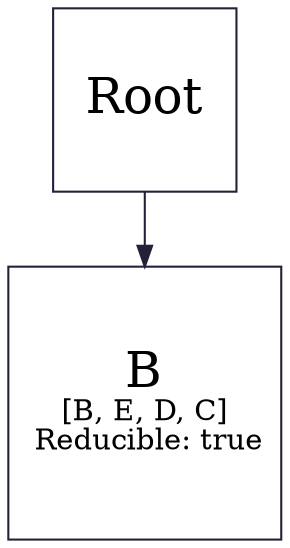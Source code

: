 digraph G {
    graph[color="#242038"]
    node[color="#242038", shape=square]
    edge[color="#242038"]
    Root [label=<<font point-size="24.0"> Root </font>>]
    B [label=<<font point-size="24.0"> B </font><br/> [B, E, D, C] <br/> Reducible: true>]
    Root->B
}
